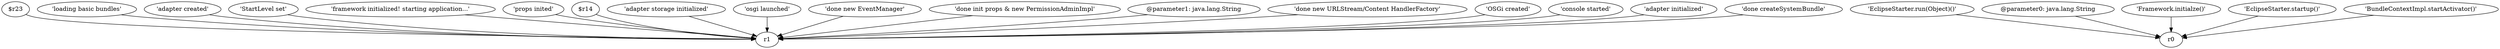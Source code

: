 digraph g {
0[label="$r23"]
1[label="r1"]
0->1[label=""]
2[label="'loading basic bundles'"]
2->1[label=""]
3[label="'adapter created'"]
3->1[label=""]
4[label="'EclipseStarter.run(Object)()'"]
5[label="r0"]
4->5[label=""]
6[label="'StartLevel set'"]
6->1[label=""]
7[label="'framework initialized! starting application...'"]
7->1[label=""]
8[label="'props inited'"]
8->1[label=""]
9[label="$r14"]
9->1[label=""]
10[label="@parameter0: java.lang.String"]
10->5[label=""]
11[label="'Framework.initialze()'"]
11->5[label=""]
12[label="'adapter storage initialized'"]
12->1[label=""]
13[label="'osgi launched'"]
13->1[label=""]
14[label="'EclipseStarter.startup()'"]
14->5[label=""]
15[label="'done new EventManager'"]
15->1[label=""]
16[label="'done init props & new PermissionAdminImpl'"]
16->1[label=""]
17[label="@parameter1: java.lang.String"]
17->1[label=""]
18[label="'done new URLStream/Content HandlerFactory'"]
18->1[label=""]
19[label="'OSGi created'"]
19->1[label=""]
20[label="'console started'"]
20->1[label=""]
21[label="'adapter initialized'"]
21->1[label=""]
22[label="'done createSystemBundle'"]
22->1[label=""]
23[label="'BundleContextImpl.startActivator()'"]
23->5[label=""]
}